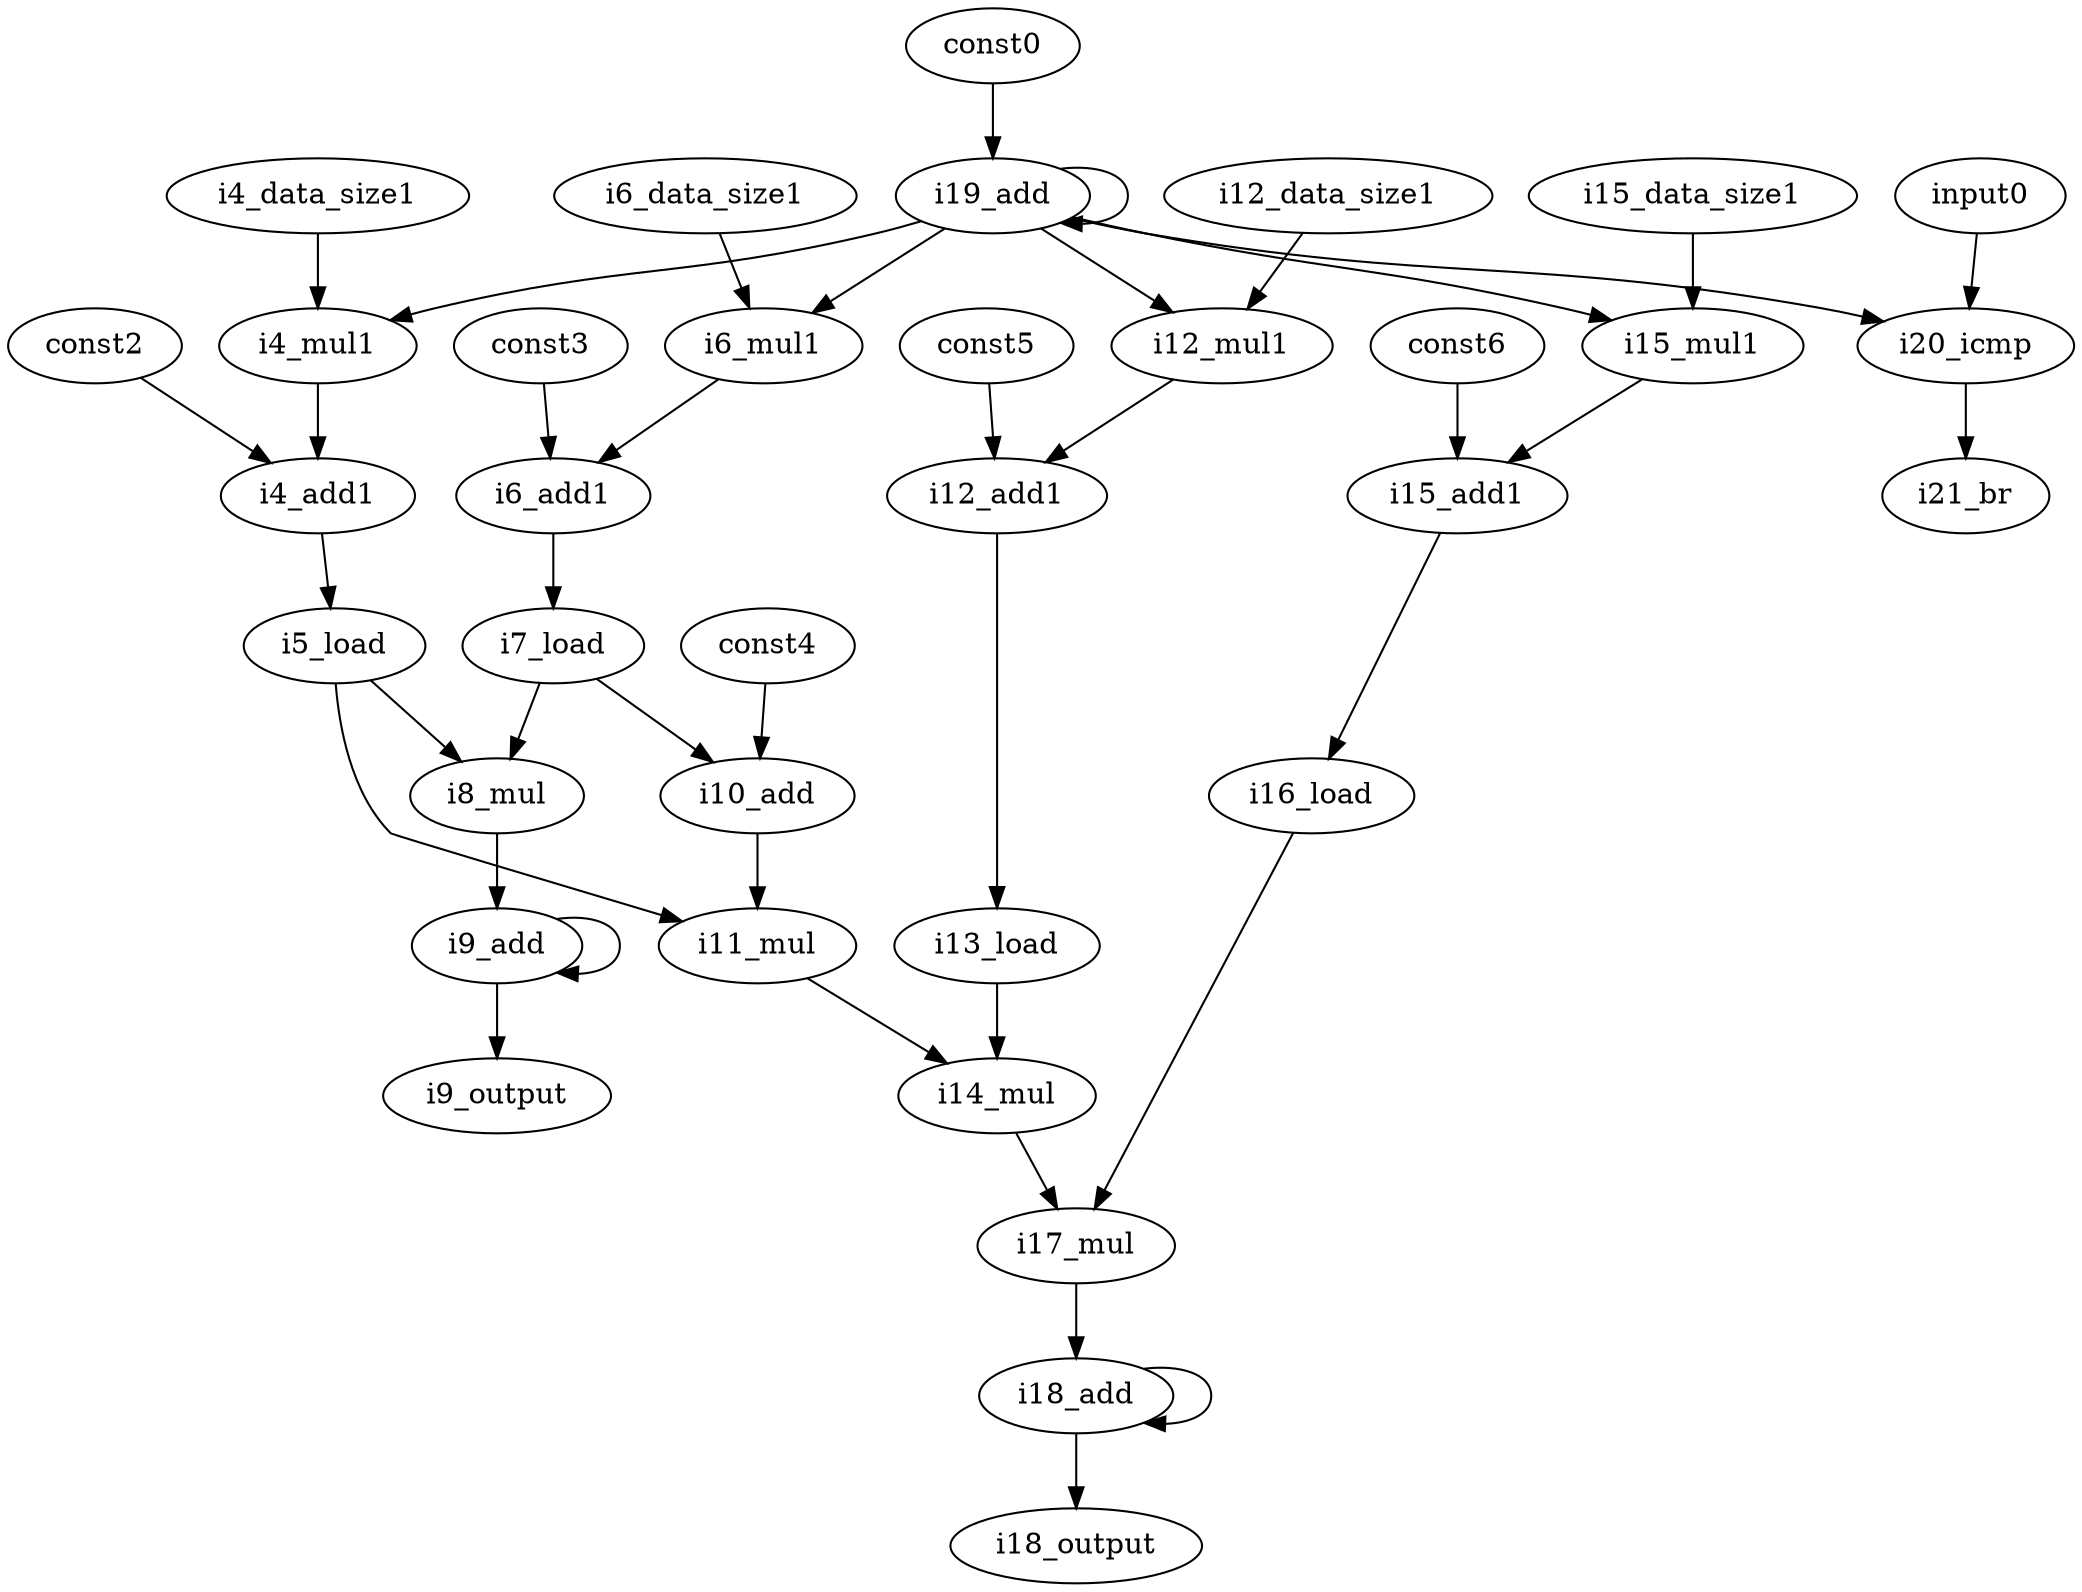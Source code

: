 digraph "G" {
const0 [opcode=const, constVal="1"];
const2 [opcode=const, constVal="2560"];
i4_data_size1 [opcode=const, constVal="4"];
i4_mul1 [opcode=mul];
i4_add1 [opcode=add];
i5_load [opcode=load];
const3 [opcode=const, constVal="2816"];
i6_data_size1 [opcode=const, constVal="4"];
i6_mul1 [opcode=mul];
i6_add1 [opcode=add];
i7_load [opcode=load];
i8_mul [opcode=mul];
i9_add [opcode=add];
const4 [opcode=const, constVal="1"];
i10_add [opcode=add];
i11_mul [opcode=mul];
const5 [opcode=const, constVal="3072"];
i12_data_size1 [opcode=const, constVal="4"];
i12_mul1 [opcode=mul];
i12_add1 [opcode=add];
i13_load [opcode=load];
i14_mul [opcode=mul];
const6 [opcode=const, constVal="3328"];
i15_data_size1 [opcode=const, constVal="4"];
i15_mul1 [opcode=mul];
i15_add1 [opcode=add];
i16_load [opcode=load];
i17_mul [opcode=mul];
i18_add [opcode=add];
i19_add [opcode=add];
input0 [opcode=input];
i20_icmp [opcode=icmp];
i21_br [opcode="io_width_1", original_opcode=br];
i9_output [opcode=output];
i18_output [opcode=output];
const0 -> i19_add [operand=any2input];
const2 -> i4_add1 [operand=any2input];
i4_data_size1 -> i4_mul1 [operand=any2input];
i4_mul1 -> i4_add1 [operand=any2input];
i4_add1 -> i5_load [operand=addr];
i5_load -> i8_mul [operand=any2input];
i5_load -> i11_mul [operand=any2input];
const3 -> i6_add1 [operand=any2input];
i6_data_size1 -> i6_mul1 [operand=any2input];
i6_mul1 -> i6_add1 [operand=any2input];
i6_add1 -> i7_load [operand=addr];
i7_load -> i8_mul [operand=any2input];
i7_load -> i10_add [operand=any2input];
i8_mul -> i9_add [operand=any2input];
i9_add -> i9_output;
i9_add -> i9_add [operand=RHS];
const4 -> i10_add [operand=any2input];
i10_add -> i11_mul [operand=any2input];
i11_mul -> i14_mul [operand=any2input];
const5 -> i12_add1 [operand=any2input];
i12_data_size1 -> i12_mul1 [operand=any2input];
i12_mul1 -> i12_add1 [operand=any2input];
i12_add1 -> i13_load [operand=addr];
i13_load -> i14_mul [operand=any2input];
i14_mul -> i17_mul [operand=any2input];
const6 -> i15_add1 [operand=any2input];
i15_data_size1 -> i15_mul1 [operand=any2input];
i15_mul1 -> i15_add1 [operand=any2input];
i15_add1 -> i16_load [operand=addr];
i16_load -> i17_mul [operand=any2input];
i17_mul -> i18_add [operand=any2input];
i18_add -> i18_output;
i18_add -> i18_add [operand=RHS];
i19_add -> i20_icmp [operand=LHS];
i19_add -> i4_mul1 [operand=any2input];
i19_add -> i6_mul1 [operand=any2input];
i19_add -> i12_mul1 [operand=any2input];
i19_add -> i15_mul1 [operand=any2input];
i19_add -> i19_add [operand=any2input];
input0 -> i20_icmp [operand=RHS];
i20_icmp -> i21_br [operand="branch_cond"];
}
